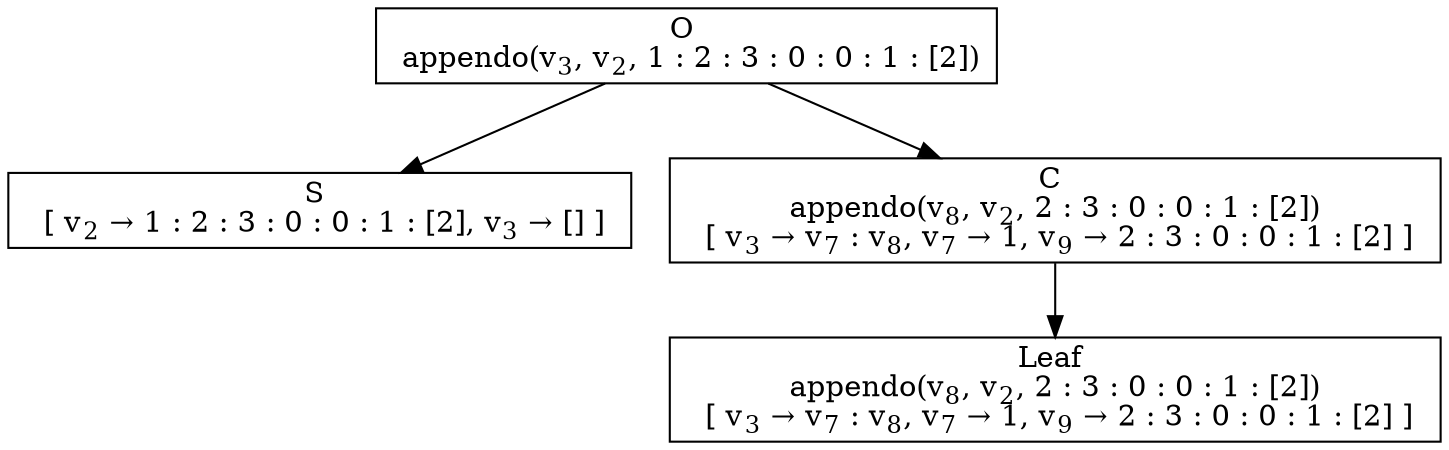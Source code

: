 digraph {
    graph [rankdir=TB
          ,bgcolor=transparent];
    node [shape=box
         ,fillcolor=white
         ,style=filled];
    0 [label=<O <BR/> appendo(v<SUB>3</SUB>, v<SUB>2</SUB>, 1 : 2 : 3 : 0 : 0 : 1 : [2])>];
    1 [label=<S <BR/>  [ v<SUB>2</SUB> &rarr; 1 : 2 : 3 : 0 : 0 : 1 : [2], v<SUB>3</SUB> &rarr; [] ] >];
    2 [label=<C <BR/> appendo(v<SUB>8</SUB>, v<SUB>2</SUB>, 2 : 3 : 0 : 0 : 1 : [2]) <BR/>  [ v<SUB>3</SUB> &rarr; v<SUB>7</SUB> : v<SUB>8</SUB>, v<SUB>7</SUB> &rarr; 1, v<SUB>9</SUB> &rarr; 2 : 3 : 0 : 0 : 1 : [2] ] >];
    3 [label=<Leaf <BR/> appendo(v<SUB>8</SUB>, v<SUB>2</SUB>, 2 : 3 : 0 : 0 : 1 : [2]) <BR/>  [ v<SUB>3</SUB> &rarr; v<SUB>7</SUB> : v<SUB>8</SUB>, v<SUB>7</SUB> &rarr; 1, v<SUB>9</SUB> &rarr; 2 : 3 : 0 : 0 : 1 : [2] ] >];
    0 -> 1 [label=""];
    0 -> 2 [label=""];
    2 -> 3 [label=""];
}